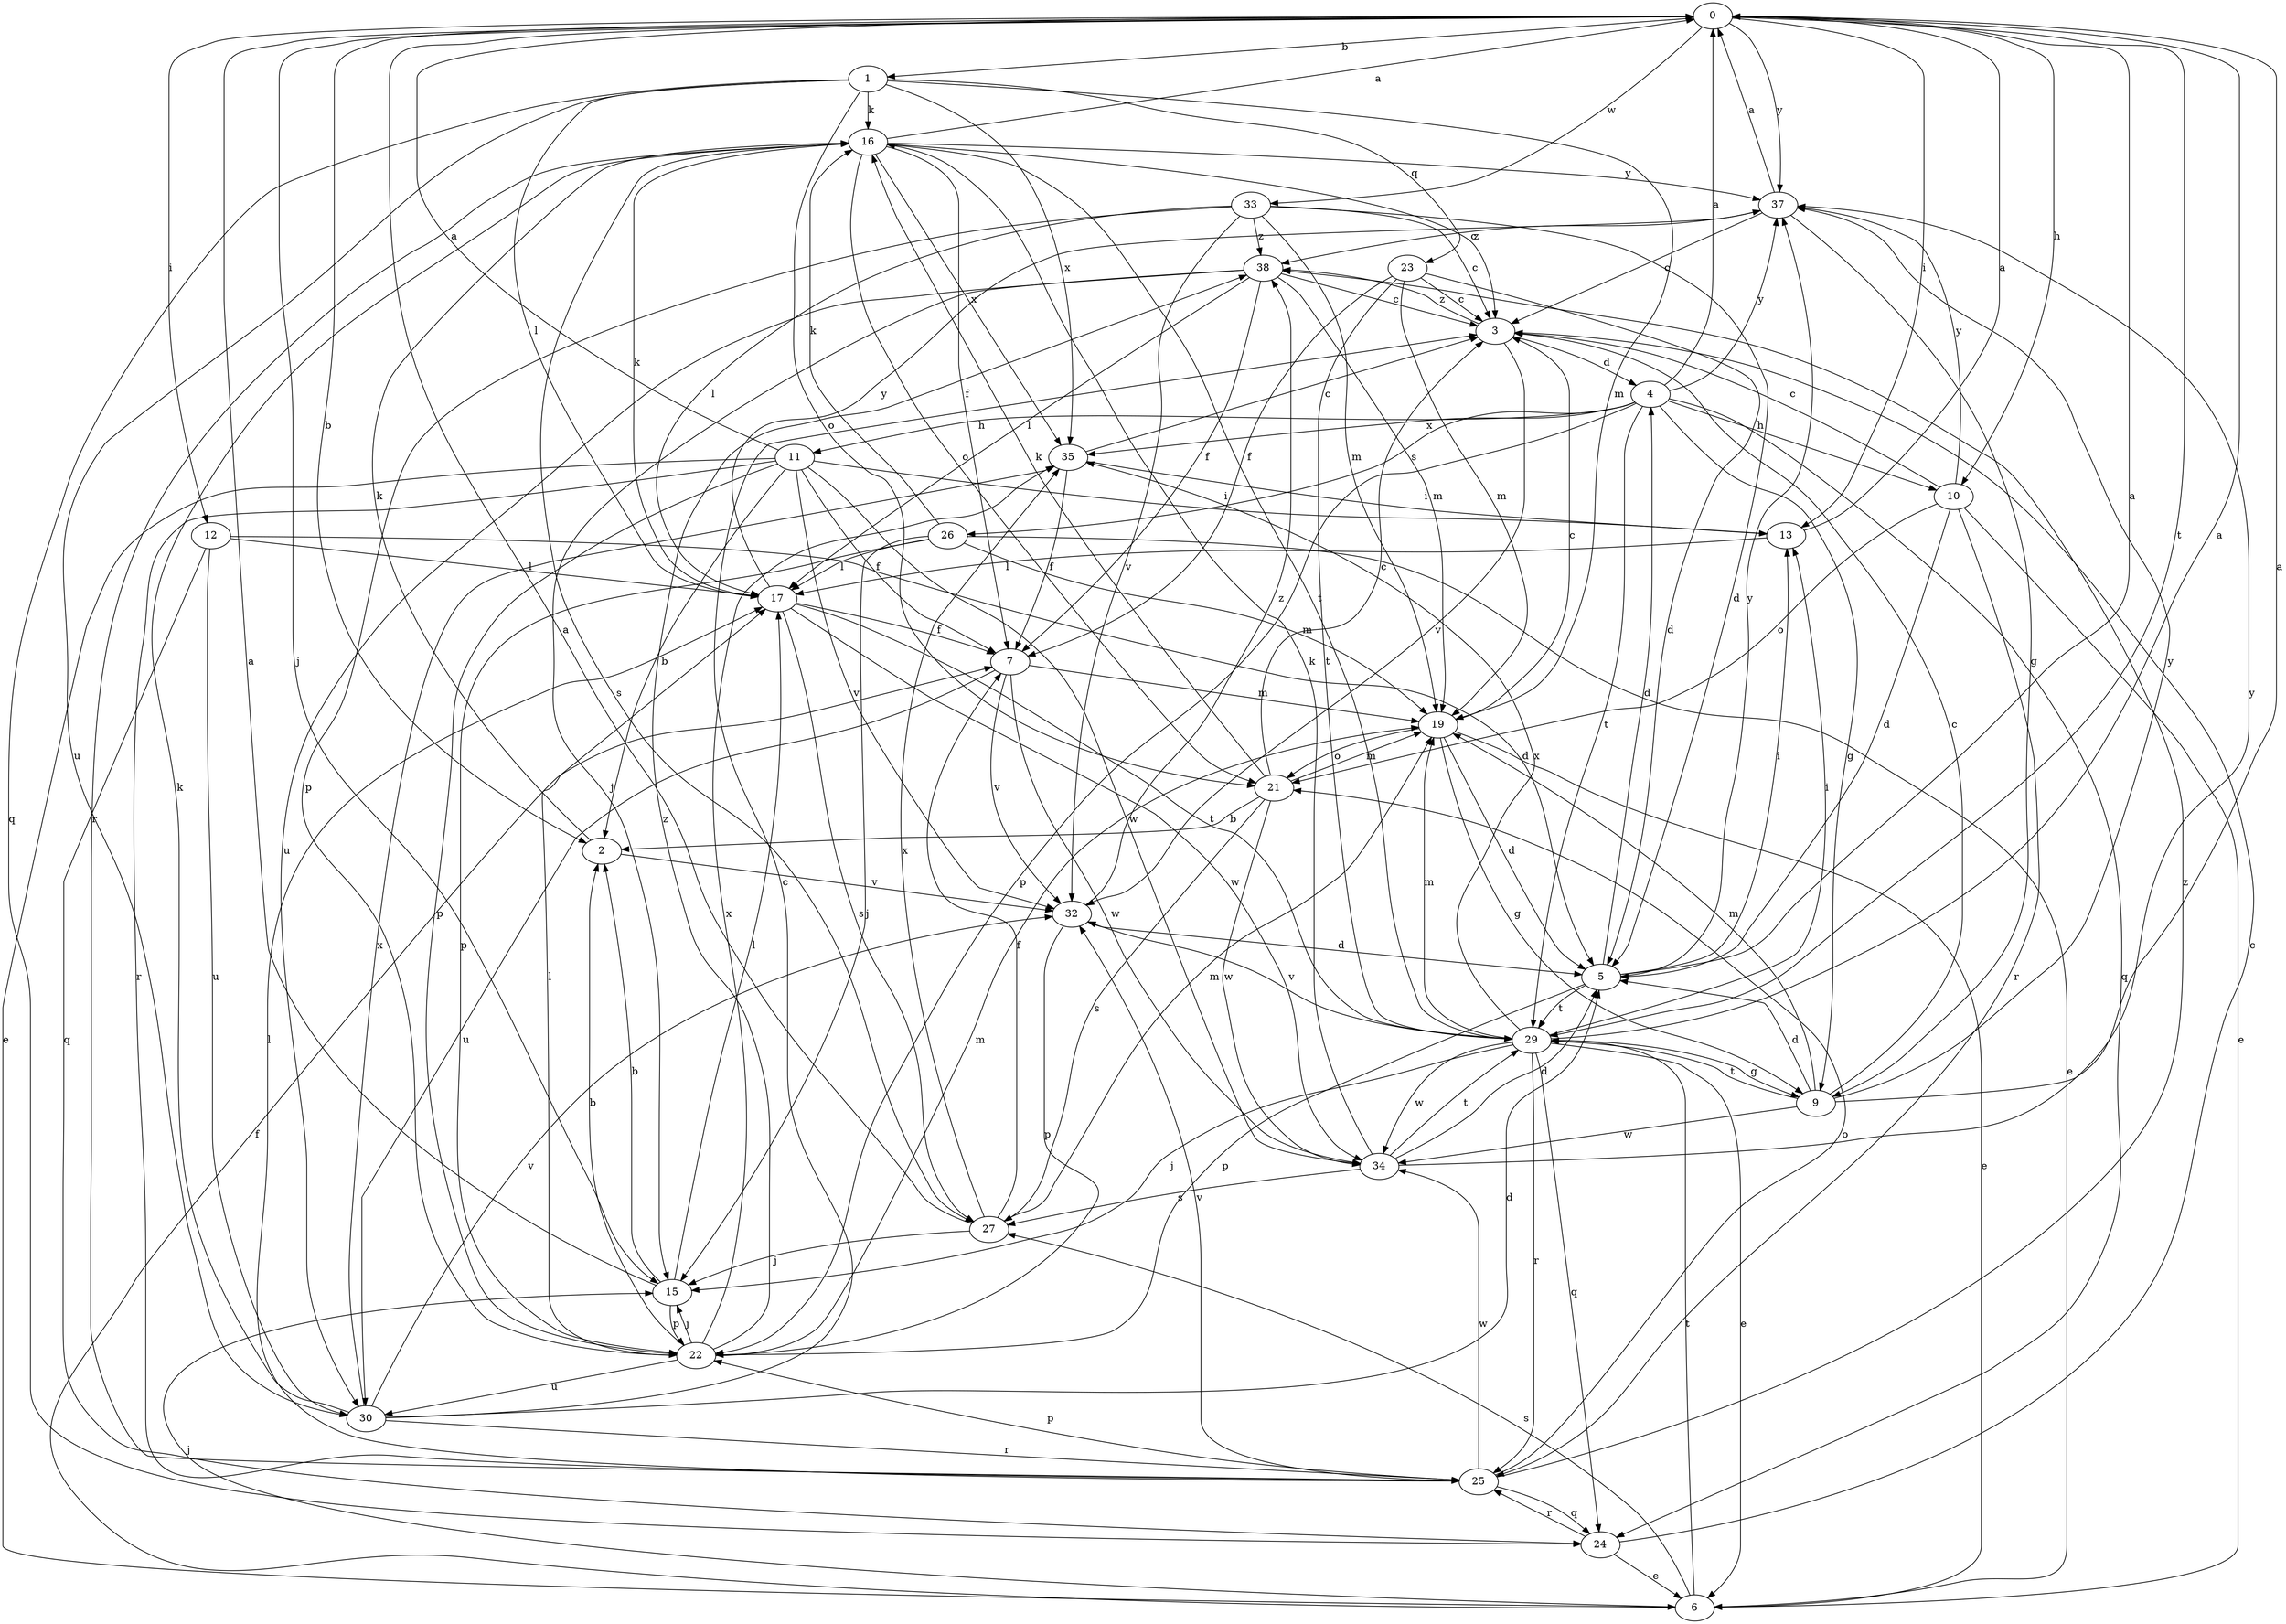 strict digraph  {
0;
1;
2;
3;
4;
5;
6;
7;
9;
10;
11;
12;
13;
15;
16;
17;
19;
21;
22;
23;
24;
25;
26;
27;
29;
30;
32;
33;
34;
35;
37;
38;
0 -> 1  [label=b];
0 -> 2  [label=b];
0 -> 10  [label=h];
0 -> 12  [label=i];
0 -> 13  [label=i];
0 -> 15  [label=j];
0 -> 29  [label=t];
0 -> 33  [label=w];
0 -> 37  [label=y];
1 -> 16  [label=k];
1 -> 17  [label=l];
1 -> 19  [label=m];
1 -> 21  [label=o];
1 -> 23  [label=q];
1 -> 24  [label=q];
1 -> 30  [label=u];
1 -> 35  [label=x];
2 -> 16  [label=k];
2 -> 32  [label=v];
3 -> 4  [label=d];
3 -> 32  [label=v];
3 -> 38  [label=z];
4 -> 0  [label=a];
4 -> 9  [label=g];
4 -> 10  [label=h];
4 -> 11  [label=h];
4 -> 22  [label=p];
4 -> 24  [label=q];
4 -> 26  [label=s];
4 -> 29  [label=t];
4 -> 35  [label=x];
4 -> 37  [label=y];
5 -> 0  [label=a];
5 -> 4  [label=d];
5 -> 13  [label=i];
5 -> 22  [label=p];
5 -> 29  [label=t];
5 -> 37  [label=y];
6 -> 7  [label=f];
6 -> 15  [label=j];
6 -> 27  [label=s];
6 -> 29  [label=t];
7 -> 19  [label=m];
7 -> 30  [label=u];
7 -> 32  [label=v];
7 -> 34  [label=w];
9 -> 0  [label=a];
9 -> 3  [label=c];
9 -> 5  [label=d];
9 -> 19  [label=m];
9 -> 29  [label=t];
9 -> 34  [label=w];
9 -> 37  [label=y];
10 -> 3  [label=c];
10 -> 5  [label=d];
10 -> 6  [label=e];
10 -> 21  [label=o];
10 -> 25  [label=r];
10 -> 37  [label=y];
11 -> 0  [label=a];
11 -> 2  [label=b];
11 -> 6  [label=e];
11 -> 7  [label=f];
11 -> 13  [label=i];
11 -> 22  [label=p];
11 -> 25  [label=r];
11 -> 32  [label=v];
11 -> 34  [label=w];
12 -> 5  [label=d];
12 -> 17  [label=l];
12 -> 24  [label=q];
12 -> 30  [label=u];
13 -> 0  [label=a];
13 -> 17  [label=l];
15 -> 0  [label=a];
15 -> 2  [label=b];
15 -> 17  [label=l];
15 -> 22  [label=p];
16 -> 0  [label=a];
16 -> 3  [label=c];
16 -> 7  [label=f];
16 -> 21  [label=o];
16 -> 25  [label=r];
16 -> 27  [label=s];
16 -> 29  [label=t];
16 -> 35  [label=x];
16 -> 37  [label=y];
17 -> 7  [label=f];
17 -> 16  [label=k];
17 -> 27  [label=s];
17 -> 29  [label=t];
17 -> 34  [label=w];
17 -> 37  [label=y];
19 -> 3  [label=c];
19 -> 5  [label=d];
19 -> 6  [label=e];
19 -> 9  [label=g];
19 -> 21  [label=o];
21 -> 2  [label=b];
21 -> 3  [label=c];
21 -> 16  [label=k];
21 -> 19  [label=m];
21 -> 27  [label=s];
21 -> 34  [label=w];
22 -> 2  [label=b];
22 -> 15  [label=j];
22 -> 17  [label=l];
22 -> 19  [label=m];
22 -> 30  [label=u];
22 -> 35  [label=x];
22 -> 38  [label=z];
23 -> 3  [label=c];
23 -> 5  [label=d];
23 -> 7  [label=f];
23 -> 19  [label=m];
23 -> 29  [label=t];
24 -> 3  [label=c];
24 -> 6  [label=e];
24 -> 25  [label=r];
25 -> 17  [label=l];
25 -> 21  [label=o];
25 -> 22  [label=p];
25 -> 24  [label=q];
25 -> 32  [label=v];
25 -> 34  [label=w];
25 -> 38  [label=z];
26 -> 6  [label=e];
26 -> 15  [label=j];
26 -> 16  [label=k];
26 -> 17  [label=l];
26 -> 19  [label=m];
26 -> 22  [label=p];
27 -> 0  [label=a];
27 -> 7  [label=f];
27 -> 15  [label=j];
27 -> 19  [label=m];
27 -> 35  [label=x];
29 -> 0  [label=a];
29 -> 6  [label=e];
29 -> 9  [label=g];
29 -> 13  [label=i];
29 -> 15  [label=j];
29 -> 19  [label=m];
29 -> 24  [label=q];
29 -> 25  [label=r];
29 -> 32  [label=v];
29 -> 34  [label=w];
29 -> 35  [label=x];
30 -> 3  [label=c];
30 -> 5  [label=d];
30 -> 16  [label=k];
30 -> 25  [label=r];
30 -> 32  [label=v];
30 -> 35  [label=x];
32 -> 5  [label=d];
32 -> 22  [label=p];
32 -> 38  [label=z];
33 -> 3  [label=c];
33 -> 5  [label=d];
33 -> 17  [label=l];
33 -> 19  [label=m];
33 -> 22  [label=p];
33 -> 32  [label=v];
33 -> 38  [label=z];
34 -> 5  [label=d];
34 -> 16  [label=k];
34 -> 27  [label=s];
34 -> 29  [label=t];
34 -> 37  [label=y];
35 -> 3  [label=c];
35 -> 7  [label=f];
35 -> 13  [label=i];
37 -> 0  [label=a];
37 -> 3  [label=c];
37 -> 9  [label=g];
37 -> 38  [label=z];
38 -> 3  [label=c];
38 -> 7  [label=f];
38 -> 15  [label=j];
38 -> 17  [label=l];
38 -> 19  [label=m];
38 -> 30  [label=u];
}
